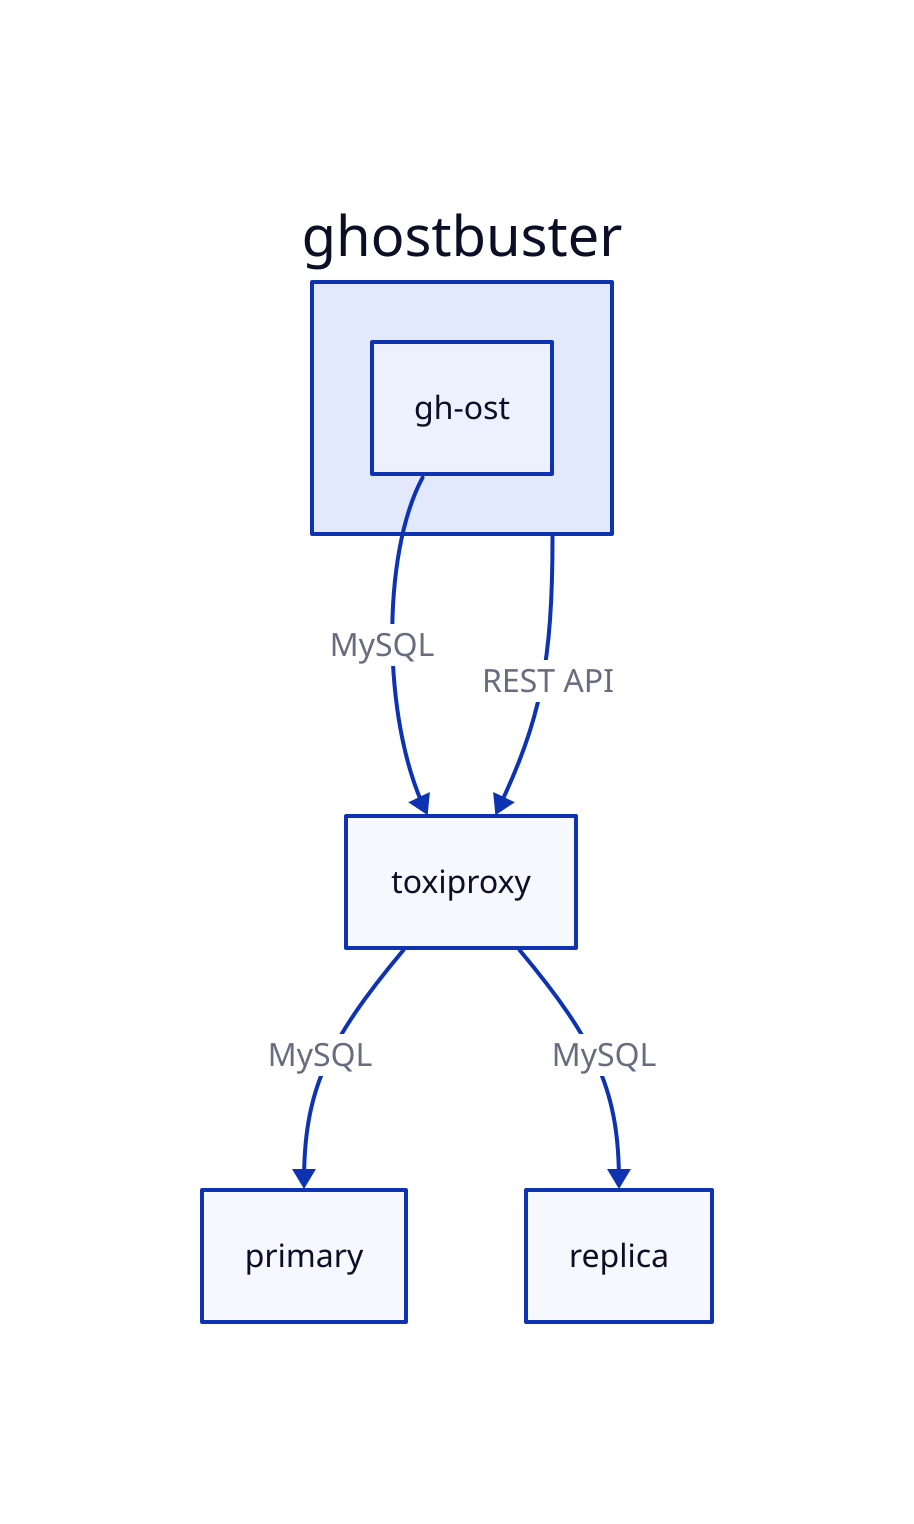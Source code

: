 ghostbuster: {
  gh-ost: gh-ost
}
ghostbuster.gh-ost -> toxiproxy: MySQL

ghostbuster -> toxiproxy: REST API

toxiproxy -> primary: MySQL
toxiproxy -> replica: MySQL
